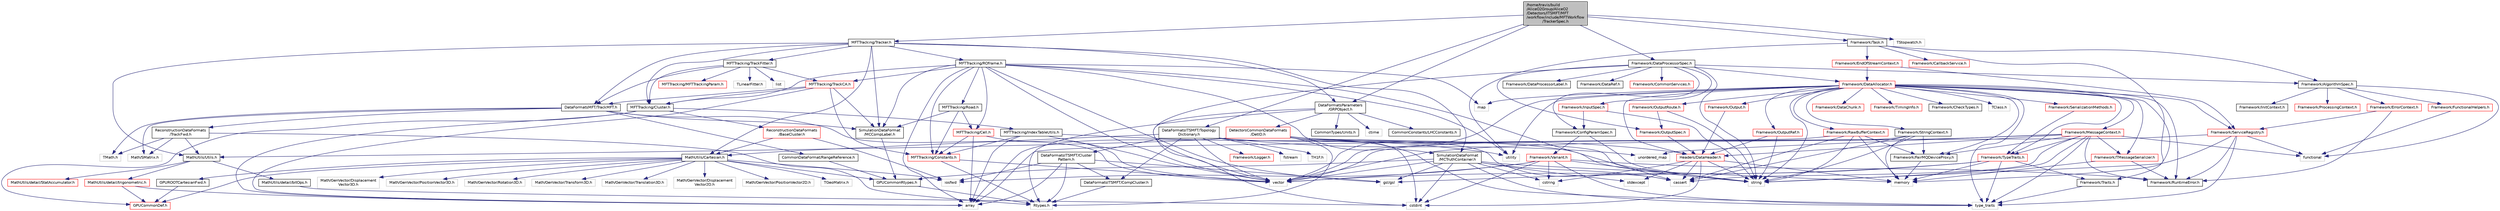 digraph "/home/travis/build/AliceO2Group/AliceO2/Detectors/ITSMFT/MFT/workflow/include/MFTWorkflow/TrackerSpec.h"
{
 // INTERACTIVE_SVG=YES
  bgcolor="transparent";
  edge [fontname="Helvetica",fontsize="10",labelfontname="Helvetica",labelfontsize="10"];
  node [fontname="Helvetica",fontsize="10",shape=record];
  Node0 [label="/home/travis/build\l/AliceO2Group/AliceO2\l/Detectors/ITSMFT/MFT\l/workflow/include/MFTWorkflow\l/TrackerSpec.h",height=0.2,width=0.4,color="black", fillcolor="grey75", style="filled", fontcolor="black"];
  Node0 -> Node1 [color="midnightblue",fontsize="10",style="solid",fontname="Helvetica"];
  Node1 [label="MFTTracking/Tracker.h",height=0.2,width=0.4,color="black",URL="$dd/dbf/ITSMFT_2MFT_2tracking_2include_2MFTTracking_2Tracker_8h.html"];
  Node1 -> Node2 [color="midnightblue",fontsize="10",style="solid",fontname="Helvetica"];
  Node2 [label="MFTTracking/ROframe.h",height=0.2,width=0.4,color="black",URL="$d3/d72/MFT_2tracking_2include_2MFTTracking_2ROframe_8h.html"];
  Node2 -> Node3 [color="midnightblue",fontsize="10",style="solid",fontname="Helvetica"];
  Node3 [label="array",height=0.2,width=0.4,color="grey75"];
  Node2 -> Node4 [color="midnightblue",fontsize="10",style="solid",fontname="Helvetica"];
  Node4 [label="vector",height=0.2,width=0.4,color="grey75"];
  Node2 -> Node5 [color="midnightblue",fontsize="10",style="solid",fontname="Helvetica"];
  Node5 [label="utility",height=0.2,width=0.4,color="grey75"];
  Node2 -> Node6 [color="midnightblue",fontsize="10",style="solid",fontname="Helvetica"];
  Node6 [label="cassert",height=0.2,width=0.4,color="grey75"];
  Node2 -> Node7 [color="midnightblue",fontsize="10",style="solid",fontname="Helvetica"];
  Node7 [label="gsl/gsl",height=0.2,width=0.4,color="grey75"];
  Node2 -> Node8 [color="midnightblue",fontsize="10",style="solid",fontname="Helvetica"];
  Node8 [label="map",height=0.2,width=0.4,color="grey75"];
  Node2 -> Node9 [color="midnightblue",fontsize="10",style="solid",fontname="Helvetica"];
  Node9 [label="MFTTracking/Cluster.h",height=0.2,width=0.4,color="black",URL="$d5/df9/Detectors_2ITSMFT_2MFT_2tracking_2include_2MFTTracking_2Cluster_8h.html"];
  Node9 -> Node3 [color="midnightblue",fontsize="10",style="solid",fontname="Helvetica"];
  Node9 -> Node10 [color="midnightblue",fontsize="10",style="solid",fontname="Helvetica"];
  Node10 [label="ReconstructionDataFormats\l/BaseCluster.h",height=0.2,width=0.4,color="red",URL="$d4/de2/BaseCluster_8h.html"];
  Node10 -> Node11 [color="midnightblue",fontsize="10",style="solid",fontname="Helvetica"];
  Node11 [label="MathUtils/Cartesian.h",height=0.2,width=0.4,color="black",URL="$dc/d73/Cartesian_8h.html"];
  Node11 -> Node12 [color="midnightblue",fontsize="10",style="solid",fontname="Helvetica"];
  Node12 [label="GPUCommonDef.h",height=0.2,width=0.4,color="red",URL="$df/d21/GPUCommonDef_8h.html"];
  Node11 -> Node15 [color="midnightblue",fontsize="10",style="solid",fontname="Helvetica"];
  Node15 [label="GPUCommonRtypes.h",height=0.2,width=0.4,color="black",URL="$d2/d45/GPUCommonRtypes_8h.html"];
  Node15 -> Node16 [color="midnightblue",fontsize="10",style="solid",fontname="Helvetica"];
  Node16 [label="Rtypes.h",height=0.2,width=0.4,color="grey75"];
  Node11 -> Node17 [color="midnightblue",fontsize="10",style="solid",fontname="Helvetica"];
  Node17 [label="Math/GenVector/Displacement\lVector3D.h",height=0.2,width=0.4,color="grey75"];
  Node11 -> Node18 [color="midnightblue",fontsize="10",style="solid",fontname="Helvetica"];
  Node18 [label="Math/GenVector/PositionVector3D.h",height=0.2,width=0.4,color="grey75"];
  Node11 -> Node19 [color="midnightblue",fontsize="10",style="solid",fontname="Helvetica"];
  Node19 [label="Math/GenVector/Rotation3D.h",height=0.2,width=0.4,color="grey75"];
  Node11 -> Node20 [color="midnightblue",fontsize="10",style="solid",fontname="Helvetica"];
  Node20 [label="Math/GenVector/Transform3D.h",height=0.2,width=0.4,color="grey75"];
  Node11 -> Node21 [color="midnightblue",fontsize="10",style="solid",fontname="Helvetica"];
  Node21 [label="Math/GenVector/Translation3D.h",height=0.2,width=0.4,color="grey75"];
  Node11 -> Node22 [color="midnightblue",fontsize="10",style="solid",fontname="Helvetica"];
  Node22 [label="Math/GenVector/Displacement\lVector2D.h",height=0.2,width=0.4,color="grey75"];
  Node11 -> Node23 [color="midnightblue",fontsize="10",style="solid",fontname="Helvetica"];
  Node23 [label="Math/GenVector/PositionVector2D.h",height=0.2,width=0.4,color="grey75"];
  Node11 -> Node24 [color="midnightblue",fontsize="10",style="solid",fontname="Helvetica"];
  Node24 [label="TGeoMatrix.h",height=0.2,width=0.4,color="grey75"];
  Node11 -> Node25 [color="midnightblue",fontsize="10",style="solid",fontname="Helvetica"];
  Node25 [label="iosfwd",height=0.2,width=0.4,color="grey75"];
  Node11 -> Node26 [color="midnightblue",fontsize="10",style="solid",fontname="Helvetica"];
  Node26 [label="GPUROOTCartesianFwd.h",height=0.2,width=0.4,color="black",URL="$d1/da8/GPUROOTCartesianFwd_8h.html"];
  Node26 -> Node12 [color="midnightblue",fontsize="10",style="solid",fontname="Helvetica"];
  Node10 -> Node25 [color="midnightblue",fontsize="10",style="solid",fontname="Helvetica"];
  Node9 -> Node56 [color="midnightblue",fontsize="10",style="solid",fontname="Helvetica"];
  Node56 [label="MFTTracking/IndexTableUtils.h",height=0.2,width=0.4,color="black",URL="$df/d8e/MFT_2tracking_2include_2MFTTracking_2IndexTableUtils_8h.html"];
  Node56 -> Node3 [color="midnightblue",fontsize="10",style="solid",fontname="Helvetica"];
  Node56 -> Node5 [color="midnightblue",fontsize="10",style="solid",fontname="Helvetica"];
  Node56 -> Node4 [color="midnightblue",fontsize="10",style="solid",fontname="Helvetica"];
  Node56 -> Node57 [color="midnightblue",fontsize="10",style="solid",fontname="Helvetica"];
  Node57 [label="MFTTracking/Constants.h",height=0.2,width=0.4,color="red",URL="$df/db8/Detectors_2ITSMFT_2MFT_2tracking_2include_2MFTTracking_2Constants_8h.html"];
  Node57 -> Node4 [color="midnightblue",fontsize="10",style="solid",fontname="Helvetica"];
  Node57 -> Node16 [color="midnightblue",fontsize="10",style="solid",fontname="Helvetica"];
  Node9 -> Node12 [color="midnightblue",fontsize="10",style="solid",fontname="Helvetica"];
  Node2 -> Node57 [color="midnightblue",fontsize="10",style="solid",fontname="Helvetica"];
  Node2 -> Node58 [color="midnightblue",fontsize="10",style="solid",fontname="Helvetica"];
  Node58 [label="MFTTracking/Cell.h",height=0.2,width=0.4,color="red",URL="$d1/d96/Detectors_2ITSMFT_2MFT_2tracking_2include_2MFTTracking_2Cell_8h.html"];
  Node58 -> Node3 [color="midnightblue",fontsize="10",style="solid",fontname="Helvetica"];
  Node58 -> Node4 [color="midnightblue",fontsize="10",style="solid",fontname="Helvetica"];
  Node58 -> Node57 [color="midnightblue",fontsize="10",style="solid",fontname="Helvetica"];
  Node2 -> Node59 [color="midnightblue",fontsize="10",style="solid",fontname="Helvetica"];
  Node59 [label="MFTTracking/TrackCA.h",height=0.2,width=0.4,color="red",URL="$d9/da4/TrackCA_8h.html",tooltip="Standalone classes for the track found by the Linear-Track-Finder (LTF) and by the Cellular-Automaton..."];
  Node59 -> Node3 [color="midnightblue",fontsize="10",style="solid",fontname="Helvetica"];
  Node59 -> Node60 [color="midnightblue",fontsize="10",style="solid",fontname="Helvetica"];
  Node60 [label="DataFormatsMFT/TrackMFT.h",height=0.2,width=0.4,color="black",URL="$db/dd0/TrackMFT_8h.html"];
  Node60 -> Node4 [color="midnightblue",fontsize="10",style="solid",fontname="Helvetica"];
  Node60 -> Node61 [color="midnightblue",fontsize="10",style="solid",fontname="Helvetica"];
  Node61 [label="TMath.h",height=0.2,width=0.4,color="grey75"];
  Node60 -> Node62 [color="midnightblue",fontsize="10",style="solid",fontname="Helvetica"];
  Node62 [label="Math/SMatrix.h",height=0.2,width=0.4,color="grey75"];
  Node60 -> Node63 [color="midnightblue",fontsize="10",style="solid",fontname="Helvetica"];
  Node63 [label="CommonDataFormat/RangeReference.h",height=0.2,width=0.4,color="black",URL="$de/d64/RangeReference_8h.html",tooltip="Class to refer to the 1st entry and N elements of some group in the continuous container. "];
  Node63 -> Node15 [color="midnightblue",fontsize="10",style="solid",fontname="Helvetica"];
  Node60 -> Node64 [color="midnightblue",fontsize="10",style="solid",fontname="Helvetica"];
  Node64 [label="SimulationDataFormat\l/MCCompLabel.h",height=0.2,width=0.4,color="black",URL="$d7/dcd/MCCompLabel_8h.html"];
  Node64 -> Node15 [color="midnightblue",fontsize="10",style="solid",fontname="Helvetica"];
  Node60 -> Node65 [color="midnightblue",fontsize="10",style="solid",fontname="Helvetica"];
  Node65 [label="ReconstructionDataFormats\l/TrackFwd.h",height=0.2,width=0.4,color="black",URL="$d7/df7/TrackFwd_8h.html",tooltip="Base forward track model, params only, w/o covariance. "];
  Node65 -> Node16 [color="midnightblue",fontsize="10",style="solid",fontname="Helvetica"];
  Node65 -> Node61 [color="midnightblue",fontsize="10",style="solid",fontname="Helvetica"];
  Node65 -> Node62 [color="midnightblue",fontsize="10",style="solid",fontname="Helvetica"];
  Node65 -> Node40 [color="midnightblue",fontsize="10",style="solid",fontname="Helvetica"];
  Node40 [label="MathUtils/Utils.h",height=0.2,width=0.4,color="black",URL="$d9/d52/Common_2MathUtils_2include_2MathUtils_2Utils_8h.html"];
  Node40 -> Node41 [color="midnightblue",fontsize="10",style="solid",fontname="Helvetica"];
  Node41 [label="MathUtils/detail/bitOps.h",height=0.2,width=0.4,color="black",URL="$de/def/bitOps_8h.html"];
  Node41 -> Node36 [color="midnightblue",fontsize="10",style="solid",fontname="Helvetica"];
  Node36 [label="cstdint",height=0.2,width=0.4,color="grey75"];
  Node40 -> Node42 [color="midnightblue",fontsize="10",style="solid",fontname="Helvetica"];
  Node42 [label="MathUtils/detail/StatAccumulator.h",height=0.2,width=0.4,color="red",URL="$d3/dfc/StatAccumulator_8h.html"];
  Node40 -> Node44 [color="midnightblue",fontsize="10",style="solid",fontname="Helvetica"];
  Node44 [label="MathUtils/detail/trigonometric.h",height=0.2,width=0.4,color="red",URL="$dd/d7d/trigonometric_8h.html"];
  Node44 -> Node3 [color="midnightblue",fontsize="10",style="solid",fontname="Helvetica"];
  Node44 -> Node12 [color="midnightblue",fontsize="10",style="solid",fontname="Helvetica"];
  Node59 -> Node64 [color="midnightblue",fontsize="10",style="solid",fontname="Helvetica"];
  Node59 -> Node57 [color="midnightblue",fontsize="10",style="solid",fontname="Helvetica"];
  Node59 -> Node9 [color="midnightblue",fontsize="10",style="solid",fontname="Helvetica"];
  Node2 -> Node67 [color="midnightblue",fontsize="10",style="solid",fontname="Helvetica"];
  Node67 [label="MFTTracking/Road.h",height=0.2,width=0.4,color="black",URL="$d8/d7a/MFT_2tracking_2include_2MFTTracking_2Road_8h.html"];
  Node67 -> Node58 [color="midnightblue",fontsize="10",style="solid",fontname="Helvetica"];
  Node67 -> Node57 [color="midnightblue",fontsize="10",style="solid",fontname="Helvetica"];
  Node67 -> Node64 [color="midnightblue",fontsize="10",style="solid",fontname="Helvetica"];
  Node2 -> Node64 [color="midnightblue",fontsize="10",style="solid",fontname="Helvetica"];
  Node2 -> Node68 [color="midnightblue",fontsize="10",style="solid",fontname="Helvetica"];
  Node68 [label="SimulationDataFormat\l/MCTruthContainer.h",height=0.2,width=0.4,color="black",URL="$db/d14/MCTruthContainer_8h.html",tooltip="Definition of a container to keep Monte Carlo truth external to simulation objects. "];
  Node68 -> Node15 [color="midnightblue",fontsize="10",style="solid",fontname="Helvetica"];
  Node68 -> Node36 [color="midnightblue",fontsize="10",style="solid",fontname="Helvetica"];
  Node68 -> Node6 [color="midnightblue",fontsize="10",style="solid",fontname="Helvetica"];
  Node68 -> Node52 [color="midnightblue",fontsize="10",style="solid",fontname="Helvetica"];
  Node52 [label="stdexcept",height=0.2,width=0.4,color="grey75"];
  Node68 -> Node7 [color="midnightblue",fontsize="10",style="solid",fontname="Helvetica"];
  Node68 -> Node39 [color="midnightblue",fontsize="10",style="solid",fontname="Helvetica"];
  Node39 [label="type_traits",height=0.2,width=0.4,color="grey75"];
  Node68 -> Node51 [color="midnightblue",fontsize="10",style="solid",fontname="Helvetica"];
  Node51 [label="cstring",height=0.2,width=0.4,color="grey75"];
  Node68 -> Node50 [color="midnightblue",fontsize="10",style="solid",fontname="Helvetica"];
  Node50 [label="memory",height=0.2,width=0.4,color="grey75"];
  Node68 -> Node4 [color="midnightblue",fontsize="10",style="solid",fontname="Helvetica"];
  Node1 -> Node69 [color="midnightblue",fontsize="10",style="solid",fontname="Helvetica"];
  Node69 [label="MFTTracking/TrackFitter.h",height=0.2,width=0.4,color="black",URL="$d7/d0b/ITSMFT_2MFT_2tracking_2include_2MFTTracking_2TrackFitter_8h.html"];
  Node69 -> Node9 [color="midnightblue",fontsize="10",style="solid",fontname="Helvetica"];
  Node69 -> Node59 [color="midnightblue",fontsize="10",style="solid",fontname="Helvetica"];
  Node69 -> Node70 [color="midnightblue",fontsize="10",style="solid",fontname="Helvetica"];
  Node70 [label="MFTTracking/MFTTrackingParam.h",height=0.2,width=0.4,color="red",URL="$d0/d87/MFTTrackingParam_8h.html"];
  Node69 -> Node60 [color="midnightblue",fontsize="10",style="solid",fontname="Helvetica"];
  Node69 -> Node78 [color="midnightblue",fontsize="10",style="solid",fontname="Helvetica"];
  Node78 [label="TLinearFitter.h",height=0.2,width=0.4,color="grey75"];
  Node69 -> Node79 [color="midnightblue",fontsize="10",style="solid",fontname="Helvetica"];
  Node79 [label="list",height=0.2,width=0.4,color="grey75"];
  Node1 -> Node9 [color="midnightblue",fontsize="10",style="solid",fontname="Helvetica"];
  Node1 -> Node40 [color="midnightblue",fontsize="10",style="solid",fontname="Helvetica"];
  Node1 -> Node11 [color="midnightblue",fontsize="10",style="solid",fontname="Helvetica"];
  Node1 -> Node60 [color="midnightblue",fontsize="10",style="solid",fontname="Helvetica"];
  Node1 -> Node64 [color="midnightblue",fontsize="10",style="solid",fontname="Helvetica"];
  Node1 -> Node68 [color="midnightblue",fontsize="10",style="solid",fontname="Helvetica"];
  Node1 -> Node80 [color="midnightblue",fontsize="10",style="solid",fontname="Helvetica"];
  Node80 [label="DataFormatsParameters\l/GRPObject.h",height=0.2,width=0.4,color="black",URL="$de/d28/GRPObject_8h.html",tooltip="Header of the General Run Parameters object. "];
  Node80 -> Node16 [color="midnightblue",fontsize="10",style="solid",fontname="Helvetica"];
  Node80 -> Node36 [color="midnightblue",fontsize="10",style="solid",fontname="Helvetica"];
  Node80 -> Node81 [color="midnightblue",fontsize="10",style="solid",fontname="Helvetica"];
  Node81 [label="ctime",height=0.2,width=0.4,color="grey75"];
  Node80 -> Node82 [color="midnightblue",fontsize="10",style="solid",fontname="Helvetica"];
  Node82 [label="CommonConstants/LHCConstants.h",height=0.2,width=0.4,color="black",URL="$d4/dc6/LHCConstants_8h.html",tooltip="Header to collect LHC related constants. "];
  Node80 -> Node83 [color="midnightblue",fontsize="10",style="solid",fontname="Helvetica"];
  Node83 [label="CommonTypes/Units.h",height=0.2,width=0.4,color="black",URL="$da/d58/Units_8h.html",tooltip="Header to collect definitions for different units. "];
  Node80 -> Node35 [color="midnightblue",fontsize="10",style="solid",fontname="Helvetica"];
  Node35 [label="DetectorsCommonDataFormats\l/DetID.h",height=0.2,width=0.4,color="red",URL="$d6/d31/DetID_8h.html"];
  Node35 -> Node16 [color="midnightblue",fontsize="10",style="solid",fontname="Helvetica"];
  Node35 -> Node3 [color="midnightblue",fontsize="10",style="solid",fontname="Helvetica"];
  Node35 -> Node6 [color="midnightblue",fontsize="10",style="solid",fontname="Helvetica"];
  Node35 -> Node36 [color="midnightblue",fontsize="10",style="solid",fontname="Helvetica"];
  Node35 -> Node38 [color="midnightblue",fontsize="10",style="solid",fontname="Helvetica"];
  Node38 [label="string",height=0.2,width=0.4,color="grey75"];
  Node35 -> Node39 [color="midnightblue",fontsize="10",style="solid",fontname="Helvetica"];
  Node35 -> Node40 [color="midnightblue",fontsize="10",style="solid",fontname="Helvetica"];
  Node35 -> Node49 [color="midnightblue",fontsize="10",style="solid",fontname="Helvetica"];
  Node49 [label="Headers/DataHeader.h",height=0.2,width=0.4,color="red",URL="$dc/dcd/DataHeader_8h.html"];
  Node49 -> Node36 [color="midnightblue",fontsize="10",style="solid",fontname="Helvetica"];
  Node49 -> Node50 [color="midnightblue",fontsize="10",style="solid",fontname="Helvetica"];
  Node49 -> Node6 [color="midnightblue",fontsize="10",style="solid",fontname="Helvetica"];
  Node49 -> Node51 [color="midnightblue",fontsize="10",style="solid",fontname="Helvetica"];
  Node49 -> Node52 [color="midnightblue",fontsize="10",style="solid",fontname="Helvetica"];
  Node49 -> Node38 [color="midnightblue",fontsize="10",style="solid",fontname="Helvetica"];
  Node0 -> Node84 [color="midnightblue",fontsize="10",style="solid",fontname="Helvetica"];
  Node84 [label="Framework/DataProcessorSpec.h",height=0.2,width=0.4,color="black",URL="$d0/df4/DataProcessorSpec_8h.html"];
  Node84 -> Node85 [color="midnightblue",fontsize="10",style="solid",fontname="Helvetica"];
  Node85 [label="Framework/AlgorithmSpec.h",height=0.2,width=0.4,color="black",URL="$d0/d14/AlgorithmSpec_8h.html"];
  Node85 -> Node86 [color="midnightblue",fontsize="10",style="solid",fontname="Helvetica"];
  Node86 [label="Framework/ProcessingContext.h",height=0.2,width=0.4,color="red",URL="$de/d6a/ProcessingContext_8h.html"];
  Node85 -> Node152 [color="midnightblue",fontsize="10",style="solid",fontname="Helvetica"];
  Node152 [label="Framework/ErrorContext.h",height=0.2,width=0.4,color="red",URL="$d7/dad/ErrorContext_8h.html"];
  Node152 -> Node153 [color="midnightblue",fontsize="10",style="solid",fontname="Helvetica"];
  Node153 [label="Framework/ServiceRegistry.h",height=0.2,width=0.4,color="red",URL="$d8/d17/ServiceRegistry_8h.html"];
  Node153 -> Node93 [color="midnightblue",fontsize="10",style="solid",fontname="Helvetica"];
  Node93 [label="Framework/RuntimeError.h",height=0.2,width=0.4,color="black",URL="$d1/d76/RuntimeError_8h.html"];
  Node153 -> Node3 [color="midnightblue",fontsize="10",style="solid",fontname="Helvetica"];
  Node153 -> Node147 [color="midnightblue",fontsize="10",style="solid",fontname="Helvetica"];
  Node147 [label="functional",height=0.2,width=0.4,color="grey75"];
  Node153 -> Node38 [color="midnightblue",fontsize="10",style="solid",fontname="Helvetica"];
  Node153 -> Node39 [color="midnightblue",fontsize="10",style="solid",fontname="Helvetica"];
  Node152 -> Node93 [color="midnightblue",fontsize="10",style="solid",fontname="Helvetica"];
  Node85 -> Node170 [color="midnightblue",fontsize="10",style="solid",fontname="Helvetica"];
  Node170 [label="Framework/InitContext.h",height=0.2,width=0.4,color="black",URL="$d4/d2b/InitContext_8h.html"];
  Node85 -> Node171 [color="midnightblue",fontsize="10",style="solid",fontname="Helvetica"];
  Node171 [label="Framework/FunctionalHelpers.h",height=0.2,width=0.4,color="red",URL="$de/d9b/FunctionalHelpers_8h.html"];
  Node171 -> Node147 [color="midnightblue",fontsize="10",style="solid",fontname="Helvetica"];
  Node85 -> Node147 [color="midnightblue",fontsize="10",style="solid",fontname="Helvetica"];
  Node84 -> Node136 [color="midnightblue",fontsize="10",style="solid",fontname="Helvetica"];
  Node136 [label="Framework/ConfigParamSpec.h",height=0.2,width=0.4,color="black",URL="$d0/d1c/ConfigParamSpec_8h.html"];
  Node136 -> Node137 [color="midnightblue",fontsize="10",style="solid",fontname="Helvetica"];
  Node137 [label="Framework/Variant.h",height=0.2,width=0.4,color="red",URL="$de/d56/Variant_8h.html"];
  Node137 -> Node93 [color="midnightblue",fontsize="10",style="solid",fontname="Helvetica"];
  Node137 -> Node39 [color="midnightblue",fontsize="10",style="solid",fontname="Helvetica"];
  Node137 -> Node51 [color="midnightblue",fontsize="10",style="solid",fontname="Helvetica"];
  Node137 -> Node36 [color="midnightblue",fontsize="10",style="solid",fontname="Helvetica"];
  Node137 -> Node25 [color="midnightblue",fontsize="10",style="solid",fontname="Helvetica"];
  Node137 -> Node4 [color="midnightblue",fontsize="10",style="solid",fontname="Helvetica"];
  Node137 -> Node38 [color="midnightblue",fontsize="10",style="solid",fontname="Helvetica"];
  Node136 -> Node38 [color="midnightblue",fontsize="10",style="solid",fontname="Helvetica"];
  Node84 -> Node173 [color="midnightblue",fontsize="10",style="solid",fontname="Helvetica"];
  Node173 [label="Framework/DataProcessorLabel.h",height=0.2,width=0.4,color="black",URL="$d1/df2/DataProcessorLabel_8h.html"];
  Node84 -> Node88 [color="midnightblue",fontsize="10",style="solid",fontname="Helvetica"];
  Node88 [label="Framework/DataRef.h",height=0.2,width=0.4,color="black",URL="$d5/dfb/DataRef_8h.html"];
  Node84 -> Node174 [color="midnightblue",fontsize="10",style="solid",fontname="Helvetica"];
  Node174 [label="Framework/DataAllocator.h",height=0.2,width=0.4,color="red",URL="$d1/d28/DataAllocator_8h.html"];
  Node174 -> Node175 [color="midnightblue",fontsize="10",style="solid",fontname="Helvetica"];
  Node175 [label="Framework/MessageContext.h",height=0.2,width=0.4,color="red",URL="$dc/dc4/MessageContext_8h.html"];
  Node175 -> Node178 [color="midnightblue",fontsize="10",style="solid",fontname="Helvetica"];
  Node178 [label="Framework/FairMQDeviceProxy.h",height=0.2,width=0.4,color="black",URL="$d8/d71/FairMQDeviceProxy_8h.html"];
  Node178 -> Node50 [color="midnightblue",fontsize="10",style="solid",fontname="Helvetica"];
  Node175 -> Node93 [color="midnightblue",fontsize="10",style="solid",fontname="Helvetica"];
  Node175 -> Node91 [color="midnightblue",fontsize="10",style="solid",fontname="Helvetica"];
  Node91 [label="Framework/TMessageSerializer.h",height=0.2,width=0.4,color="red",URL="$d8/d3c/TMessageSerializer_8h.html"];
  Node91 -> Node93 [color="midnightblue",fontsize="10",style="solid",fontname="Helvetica"];
  Node91 -> Node50 [color="midnightblue",fontsize="10",style="solid",fontname="Helvetica"];
  Node175 -> Node102 [color="midnightblue",fontsize="10",style="solid",fontname="Helvetica"];
  Node102 [label="Framework/TypeTraits.h",height=0.2,width=0.4,color="red",URL="$d0/d95/TypeTraits_8h.html"];
  Node102 -> Node39 [color="midnightblue",fontsize="10",style="solid",fontname="Helvetica"];
  Node102 -> Node4 [color="midnightblue",fontsize="10",style="solid",fontname="Helvetica"];
  Node102 -> Node50 [color="midnightblue",fontsize="10",style="solid",fontname="Helvetica"];
  Node102 -> Node103 [color="midnightblue",fontsize="10",style="solid",fontname="Helvetica"];
  Node103 [label="Framework/Traits.h",height=0.2,width=0.4,color="black",URL="$db/d31/Traits_8h.html"];
  Node103 -> Node39 [color="midnightblue",fontsize="10",style="solid",fontname="Helvetica"];
  Node102 -> Node7 [color="midnightblue",fontsize="10",style="solid",fontname="Helvetica"];
  Node175 -> Node49 [color="midnightblue",fontsize="10",style="solid",fontname="Helvetica"];
  Node175 -> Node6 [color="midnightblue",fontsize="10",style="solid",fontname="Helvetica"];
  Node175 -> Node147 [color="midnightblue",fontsize="10",style="solid",fontname="Helvetica"];
  Node175 -> Node38 [color="midnightblue",fontsize="10",style="solid",fontname="Helvetica"];
  Node175 -> Node39 [color="midnightblue",fontsize="10",style="solid",fontname="Helvetica"];
  Node175 -> Node72 [color="midnightblue",fontsize="10",style="solid",fontname="Helvetica"];
  Node72 [label="unordered_map",height=0.2,width=0.4,color="grey75"];
  Node175 -> Node4 [color="midnightblue",fontsize="10",style="solid",fontname="Helvetica"];
  Node174 -> Node180 [color="midnightblue",fontsize="10",style="solid",fontname="Helvetica"];
  Node180 [label="Framework/StringContext.h",height=0.2,width=0.4,color="black",URL="$dd/df6/StringContext_8h.html"];
  Node180 -> Node178 [color="midnightblue",fontsize="10",style="solid",fontname="Helvetica"];
  Node180 -> Node4 [color="midnightblue",fontsize="10",style="solid",fontname="Helvetica"];
  Node180 -> Node6 [color="midnightblue",fontsize="10",style="solid",fontname="Helvetica"];
  Node180 -> Node38 [color="midnightblue",fontsize="10",style="solid",fontname="Helvetica"];
  Node180 -> Node50 [color="midnightblue",fontsize="10",style="solid",fontname="Helvetica"];
  Node174 -> Node181 [color="midnightblue",fontsize="10",style="solid",fontname="Helvetica"];
  Node181 [label="Framework/RawBufferContext.h",height=0.2,width=0.4,color="red",URL="$d8/d25/RawBufferContext_8h.html",tooltip=" "];
  Node181 -> Node178 [color="midnightblue",fontsize="10",style="solid",fontname="Helvetica"];
  Node181 -> Node4 [color="midnightblue",fontsize="10",style="solid",fontname="Helvetica"];
  Node181 -> Node6 [color="midnightblue",fontsize="10",style="solid",fontname="Helvetica"];
  Node181 -> Node38 [color="midnightblue",fontsize="10",style="solid",fontname="Helvetica"];
  Node181 -> Node50 [color="midnightblue",fontsize="10",style="solid",fontname="Helvetica"];
  Node174 -> Node141 [color="midnightblue",fontsize="10",style="solid",fontname="Helvetica"];
  Node141 [label="Framework/Output.h",height=0.2,width=0.4,color="red",URL="$d3/ddf/Output_8h.html"];
  Node141 -> Node49 [color="midnightblue",fontsize="10",style="solid",fontname="Helvetica"];
  Node174 -> Node183 [color="midnightblue",fontsize="10",style="solid",fontname="Helvetica"];
  Node183 [label="Framework/OutputRef.h",height=0.2,width=0.4,color="red",URL="$d6/d5a/OutputRef_8h.html"];
  Node183 -> Node49 [color="midnightblue",fontsize="10",style="solid",fontname="Helvetica"];
  Node183 -> Node38 [color="midnightblue",fontsize="10",style="solid",fontname="Helvetica"];
  Node174 -> Node184 [color="midnightblue",fontsize="10",style="solid",fontname="Helvetica"];
  Node184 [label="Framework/OutputRoute.h",height=0.2,width=0.4,color="red",URL="$d6/df4/OutputRoute_8h.html"];
  Node184 -> Node117 [color="midnightblue",fontsize="10",style="solid",fontname="Helvetica"];
  Node117 [label="Framework/OutputSpec.h",height=0.2,width=0.4,color="red",URL="$db/d2d/OutputSpec_8h.html"];
  Node117 -> Node49 [color="midnightblue",fontsize="10",style="solid",fontname="Helvetica"];
  Node184 -> Node38 [color="midnightblue",fontsize="10",style="solid",fontname="Helvetica"];
  Node174 -> Node185 [color="midnightblue",fontsize="10",style="solid",fontname="Helvetica"];
  Node185 [label="Framework/DataChunk.h",height=0.2,width=0.4,color="red",URL="$d7/d31/DataChunk_8h.html"];
  Node174 -> Node178 [color="midnightblue",fontsize="10",style="solid",fontname="Helvetica"];
  Node174 -> Node186 [color="midnightblue",fontsize="10",style="solid",fontname="Helvetica"];
  Node186 [label="Framework/TimingInfo.h",height=0.2,width=0.4,color="red",URL="$da/d2b/TimingInfo_8h.html"];
  Node174 -> Node91 [color="midnightblue",fontsize="10",style="solid",fontname="Helvetica"];
  Node174 -> Node102 [color="midnightblue",fontsize="10",style="solid",fontname="Helvetica"];
  Node174 -> Node103 [color="midnightblue",fontsize="10",style="solid",fontname="Helvetica"];
  Node174 -> Node101 [color="midnightblue",fontsize="10",style="solid",fontname="Helvetica"];
  Node101 [label="Framework/SerializationMethods.h",height=0.2,width=0.4,color="red",URL="$d1/d53/SerializationMethods_8h.html",tooltip="Type wrappers for enfording a specific serialization method. "];
  Node101 -> Node102 [color="midnightblue",fontsize="10",style="solid",fontname="Helvetica"];
  Node174 -> Node143 [color="midnightblue",fontsize="10",style="solid",fontname="Helvetica"];
  Node143 [label="Framework/CheckTypes.h",height=0.2,width=0.4,color="black",URL="$d1/d00/CheckTypes_8h.html"];
  Node174 -> Node153 [color="midnightblue",fontsize="10",style="solid",fontname="Helvetica"];
  Node174 -> Node93 [color="midnightblue",fontsize="10",style="solid",fontname="Helvetica"];
  Node174 -> Node49 [color="midnightblue",fontsize="10",style="solid",fontname="Helvetica"];
  Node174 -> Node76 [color="midnightblue",fontsize="10",style="solid",fontname="Helvetica"];
  Node76 [label="TClass.h",height=0.2,width=0.4,color="grey75"];
  Node174 -> Node4 [color="midnightblue",fontsize="10",style="solid",fontname="Helvetica"];
  Node174 -> Node8 [color="midnightblue",fontsize="10",style="solid",fontname="Helvetica"];
  Node174 -> Node38 [color="midnightblue",fontsize="10",style="solid",fontname="Helvetica"];
  Node174 -> Node5 [color="midnightblue",fontsize="10",style="solid",fontname="Helvetica"];
  Node174 -> Node39 [color="midnightblue",fontsize="10",style="solid",fontname="Helvetica"];
  Node84 -> Node121 [color="midnightblue",fontsize="10",style="solid",fontname="Helvetica"];
  Node121 [label="Framework/InputSpec.h",height=0.2,width=0.4,color="red",URL="$d5/d3f/InputSpec_8h.html"];
  Node121 -> Node136 [color="midnightblue",fontsize="10",style="solid",fontname="Helvetica"];
  Node121 -> Node38 [color="midnightblue",fontsize="10",style="solid",fontname="Helvetica"];
  Node84 -> Node117 [color="midnightblue",fontsize="10",style="solid",fontname="Helvetica"];
  Node84 -> Node187 [color="midnightblue",fontsize="10",style="solid",fontname="Helvetica"];
  Node187 [label="Framework/CommonServices.h",height=0.2,width=0.4,color="red",URL="$d8/d02/CommonServices_8h.html"];
  Node84 -> Node38 [color="midnightblue",fontsize="10",style="solid",fontname="Helvetica"];
  Node84 -> Node4 [color="midnightblue",fontsize="10",style="solid",fontname="Helvetica"];
  Node0 -> Node188 [color="midnightblue",fontsize="10",style="solid",fontname="Helvetica"];
  Node188 [label="Framework/Task.h",height=0.2,width=0.4,color="black",URL="$df/d4f/Task_8h.html"];
  Node188 -> Node85 [color="midnightblue",fontsize="10",style="solid",fontname="Helvetica"];
  Node188 -> Node189 [color="midnightblue",fontsize="10",style="solid",fontname="Helvetica"];
  Node189 [label="Framework/CallbackService.h",height=0.2,width=0.4,color="red",URL="$d9/d7f/CallbackService_8h.html"];
  Node188 -> Node191 [color="midnightblue",fontsize="10",style="solid",fontname="Helvetica"];
  Node191 [label="Framework/EndOfStreamContext.h",height=0.2,width=0.4,color="red",URL="$d0/d77/EndOfStreamContext_8h.html"];
  Node191 -> Node153 [color="midnightblue",fontsize="10",style="solid",fontname="Helvetica"];
  Node191 -> Node174 [color="midnightblue",fontsize="10",style="solid",fontname="Helvetica"];
  Node188 -> Node5 [color="midnightblue",fontsize="10",style="solid",fontname="Helvetica"];
  Node188 -> Node50 [color="midnightblue",fontsize="10",style="solid",fontname="Helvetica"];
  Node0 -> Node80 [color="midnightblue",fontsize="10",style="solid",fontname="Helvetica"];
  Node0 -> Node192 [color="midnightblue",fontsize="10",style="solid",fontname="Helvetica"];
  Node192 [label="DataFormatsITSMFT/Topology\lDictionary.h",height=0.2,width=0.4,color="black",URL="$d1/d08/TopologyDictionary_8h.html",tooltip="Definition of the ClusterTopology class. "];
  Node192 -> Node193 [color="midnightblue",fontsize="10",style="solid",fontname="Helvetica"];
  Node193 [label="DataFormatsITSMFT/Cluster\lPattern.h",height=0.2,width=0.4,color="black",URL="$de/dc1/ClusterPattern_8h.html"];
  Node193 -> Node16 [color="midnightblue",fontsize="10",style="solid",fontname="Helvetica"];
  Node193 -> Node3 [color="midnightblue",fontsize="10",style="solid",fontname="Helvetica"];
  Node193 -> Node25 [color="midnightblue",fontsize="10",style="solid",fontname="Helvetica"];
  Node193 -> Node7 [color="midnightblue",fontsize="10",style="solid",fontname="Helvetica"];
  Node193 -> Node194 [color="midnightblue",fontsize="10",style="solid",fontname="Helvetica"];
  Node194 [label="DataFormatsITSMFT/CompCluster.h",height=0.2,width=0.4,color="black",URL="$df/de4/CompCluster_8h.html",tooltip="Definition of the ITSMFT compact cluster. "];
  Node194 -> Node16 [color="midnightblue",fontsize="10",style="solid",fontname="Helvetica"];
  Node192 -> Node195 [color="midnightblue",fontsize="10",style="solid",fontname="Helvetica"];
  Node195 [label="Framework/Logger.h",height=0.2,width=0.4,color="red",URL="$dd/da4/Logger_8h.html"];
  Node192 -> Node196 [color="midnightblue",fontsize="10",style="solid",fontname="Helvetica"];
  Node196 [label="fstream",height=0.2,width=0.4,color="grey75"];
  Node192 -> Node38 [color="midnightblue",fontsize="10",style="solid",fontname="Helvetica"];
  Node192 -> Node72 [color="midnightblue",fontsize="10",style="solid",fontname="Helvetica"];
  Node192 -> Node4 [color="midnightblue",fontsize="10",style="solid",fontname="Helvetica"];
  Node192 -> Node11 [color="midnightblue",fontsize="10",style="solid",fontname="Helvetica"];
  Node192 -> Node194 [color="midnightblue",fontsize="10",style="solid",fontname="Helvetica"];
  Node192 -> Node197 [color="midnightblue",fontsize="10",style="solid",fontname="Helvetica"];
  Node197 [label="TH1F.h",height=0.2,width=0.4,color="grey75"];
  Node0 -> Node198 [color="midnightblue",fontsize="10",style="solid",fontname="Helvetica"];
  Node198 [label="TStopwatch.h",height=0.2,width=0.4,color="grey75"];
}
